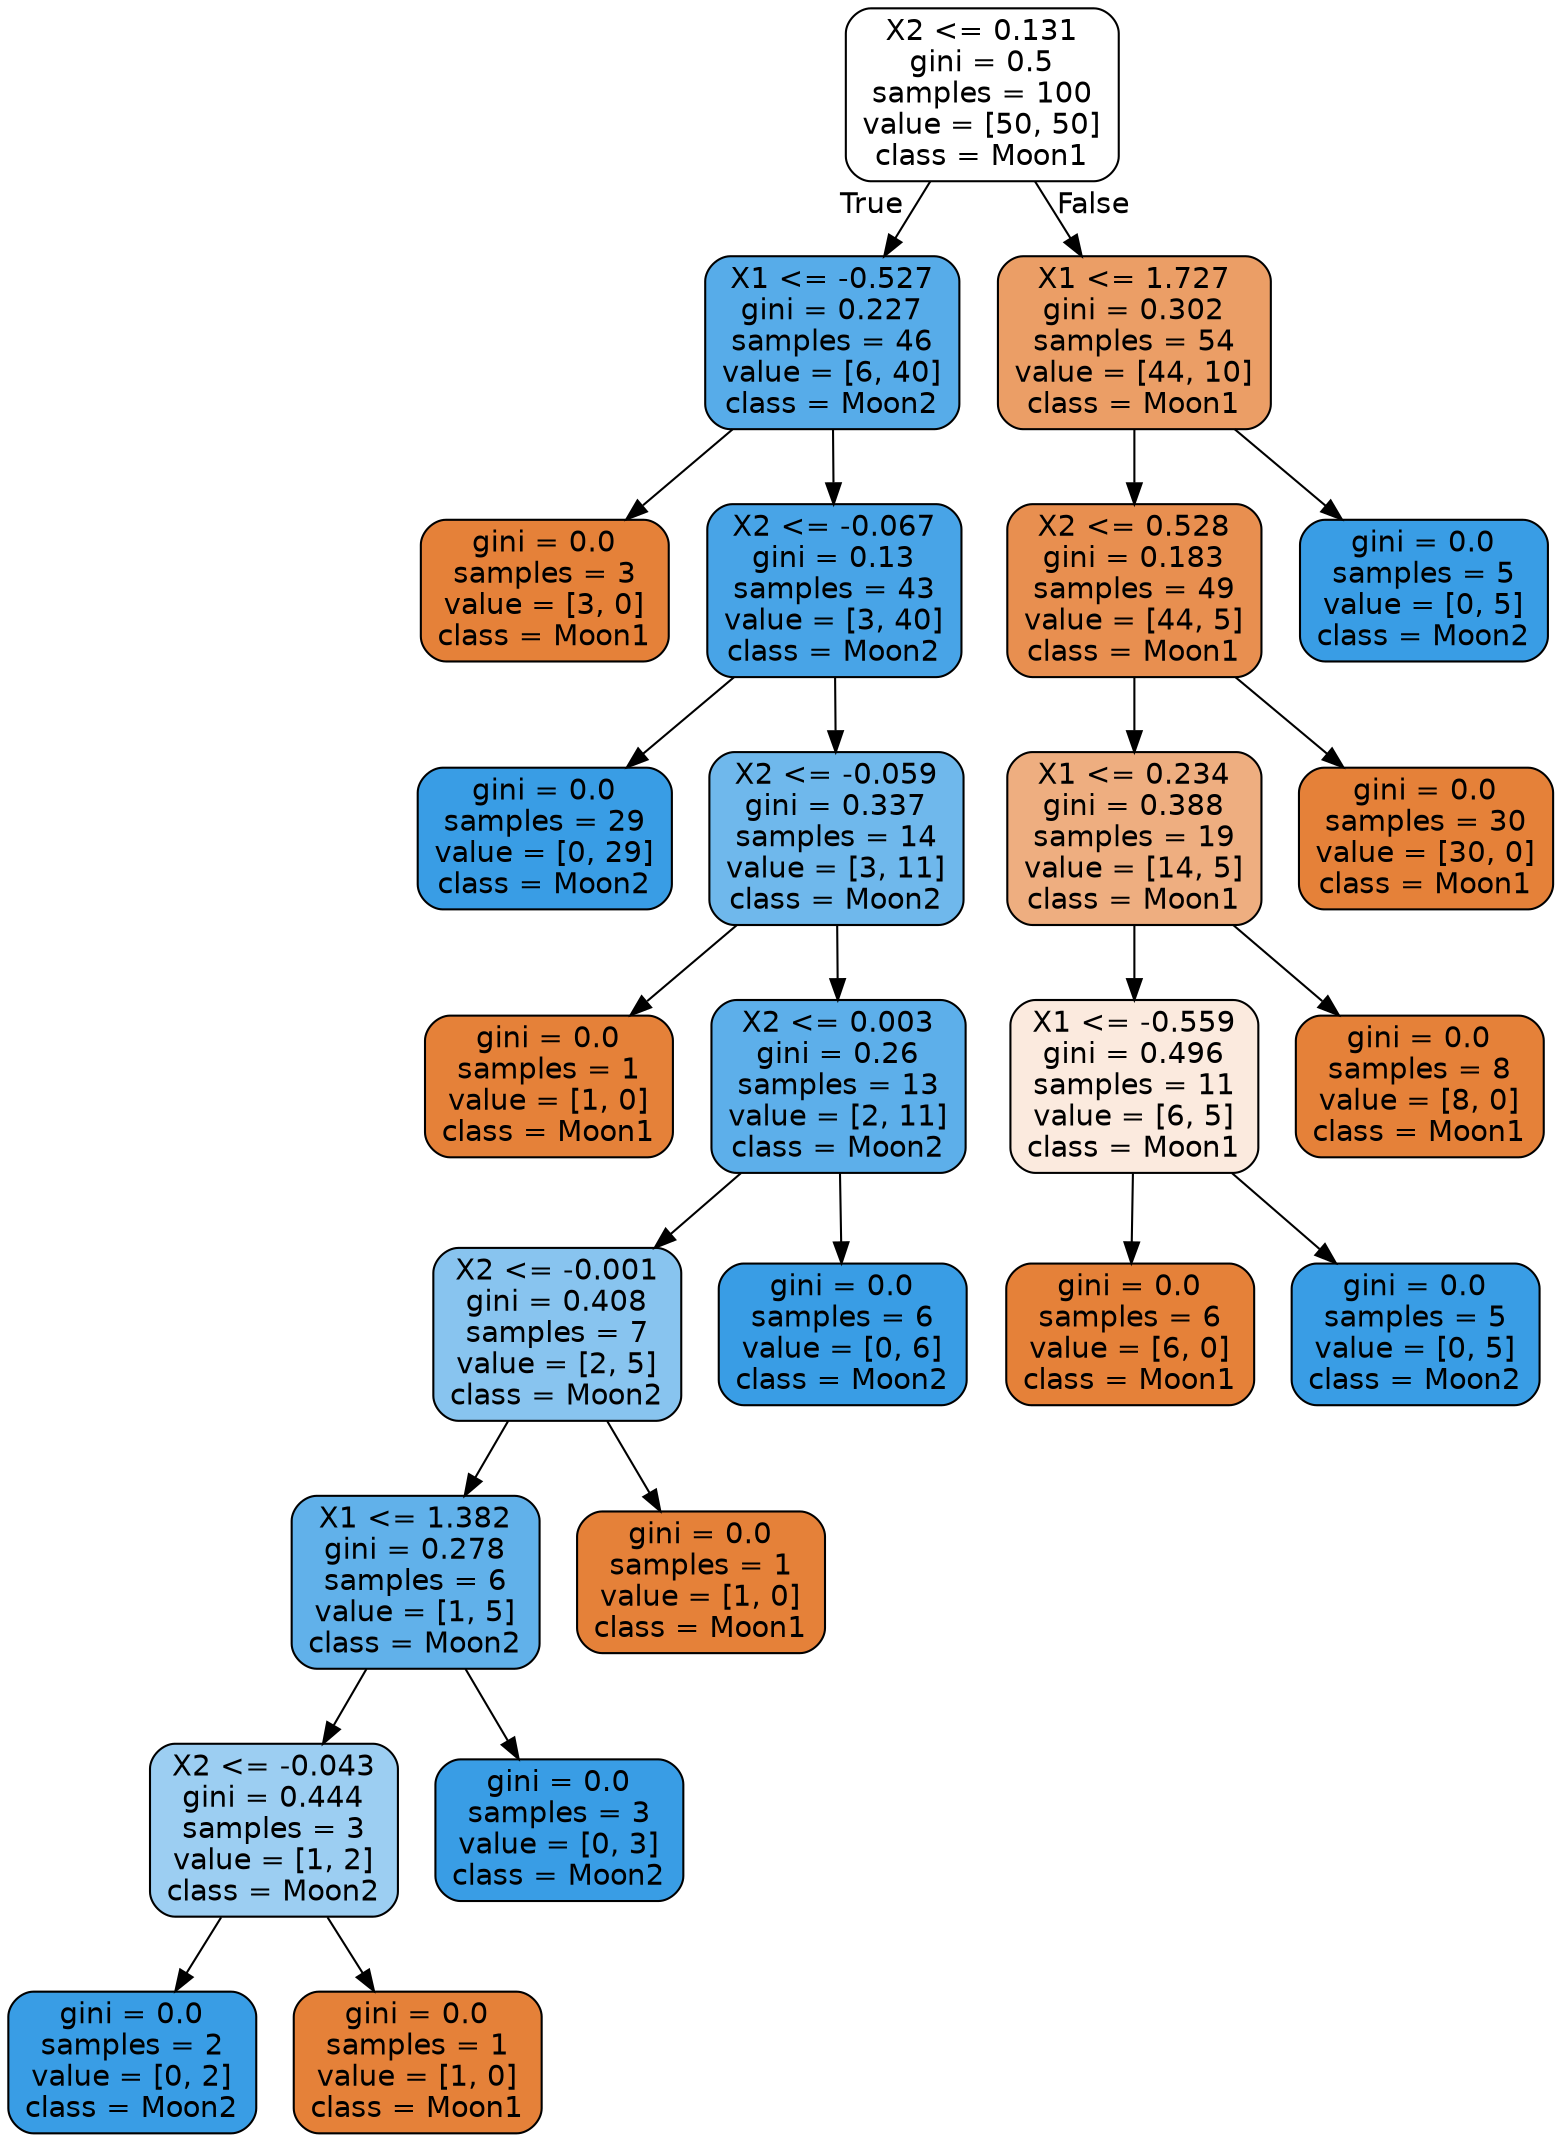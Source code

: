 digraph Tree {
node [shape=box, style="filled, rounded", color="black", fontname=helvetica] ;
edge [fontname=helvetica] ;
0 [label="X2 <= 0.131\ngini = 0.5\nsamples = 100\nvalue = [50, 50]\nclass = Moon1", fillcolor="#ffffff"] ;
1 [label="X1 <= -0.527\ngini = 0.227\nsamples = 46\nvalue = [6, 40]\nclass = Moon2", fillcolor="#57ace9"] ;
0 -> 1 [labeldistance=2.5, labelangle=45, headlabel="True"] ;
2 [label="gini = 0.0\nsamples = 3\nvalue = [3, 0]\nclass = Moon1", fillcolor="#e58139"] ;
1 -> 2 ;
3 [label="X2 <= -0.067\ngini = 0.13\nsamples = 43\nvalue = [3, 40]\nclass = Moon2", fillcolor="#48a4e7"] ;
1 -> 3 ;
4 [label="gini = 0.0\nsamples = 29\nvalue = [0, 29]\nclass = Moon2", fillcolor="#399de5"] ;
3 -> 4 ;
5 [label="X2 <= -0.059\ngini = 0.337\nsamples = 14\nvalue = [3, 11]\nclass = Moon2", fillcolor="#6fb8ec"] ;
3 -> 5 ;
6 [label="gini = 0.0\nsamples = 1\nvalue = [1, 0]\nclass = Moon1", fillcolor="#e58139"] ;
5 -> 6 ;
7 [label="X2 <= 0.003\ngini = 0.26\nsamples = 13\nvalue = [2, 11]\nclass = Moon2", fillcolor="#5dafea"] ;
5 -> 7 ;
8 [label="X2 <= -0.001\ngini = 0.408\nsamples = 7\nvalue = [2, 5]\nclass = Moon2", fillcolor="#88c4ef"] ;
7 -> 8 ;
9 [label="X1 <= 1.382\ngini = 0.278\nsamples = 6\nvalue = [1, 5]\nclass = Moon2", fillcolor="#61b1ea"] ;
8 -> 9 ;
10 [label="X2 <= -0.043\ngini = 0.444\nsamples = 3\nvalue = [1, 2]\nclass = Moon2", fillcolor="#9ccef2"] ;
9 -> 10 ;
11 [label="gini = 0.0\nsamples = 2\nvalue = [0, 2]\nclass = Moon2", fillcolor="#399de5"] ;
10 -> 11 ;
12 [label="gini = 0.0\nsamples = 1\nvalue = [1, 0]\nclass = Moon1", fillcolor="#e58139"] ;
10 -> 12 ;
13 [label="gini = 0.0\nsamples = 3\nvalue = [0, 3]\nclass = Moon2", fillcolor="#399de5"] ;
9 -> 13 ;
14 [label="gini = 0.0\nsamples = 1\nvalue = [1, 0]\nclass = Moon1", fillcolor="#e58139"] ;
8 -> 14 ;
15 [label="gini = 0.0\nsamples = 6\nvalue = [0, 6]\nclass = Moon2", fillcolor="#399de5"] ;
7 -> 15 ;
16 [label="X1 <= 1.727\ngini = 0.302\nsamples = 54\nvalue = [44, 10]\nclass = Moon1", fillcolor="#eb9e66"] ;
0 -> 16 [labeldistance=2.5, labelangle=-45, headlabel="False"] ;
17 [label="X2 <= 0.528\ngini = 0.183\nsamples = 49\nvalue = [44, 5]\nclass = Moon1", fillcolor="#e88f50"] ;
16 -> 17 ;
18 [label="X1 <= 0.234\ngini = 0.388\nsamples = 19\nvalue = [14, 5]\nclass = Moon1", fillcolor="#eeae80"] ;
17 -> 18 ;
19 [label="X1 <= -0.559\ngini = 0.496\nsamples = 11\nvalue = [6, 5]\nclass = Moon1", fillcolor="#fbeade"] ;
18 -> 19 ;
20 [label="gini = 0.0\nsamples = 6\nvalue = [6, 0]\nclass = Moon1", fillcolor="#e58139"] ;
19 -> 20 ;
21 [label="gini = 0.0\nsamples = 5\nvalue = [0, 5]\nclass = Moon2", fillcolor="#399de5"] ;
19 -> 21 ;
22 [label="gini = 0.0\nsamples = 8\nvalue = [8, 0]\nclass = Moon1", fillcolor="#e58139"] ;
18 -> 22 ;
23 [label="gini = 0.0\nsamples = 30\nvalue = [30, 0]\nclass = Moon1", fillcolor="#e58139"] ;
17 -> 23 ;
24 [label="gini = 0.0\nsamples = 5\nvalue = [0, 5]\nclass = Moon2", fillcolor="#399de5"] ;
16 -> 24 ;
}